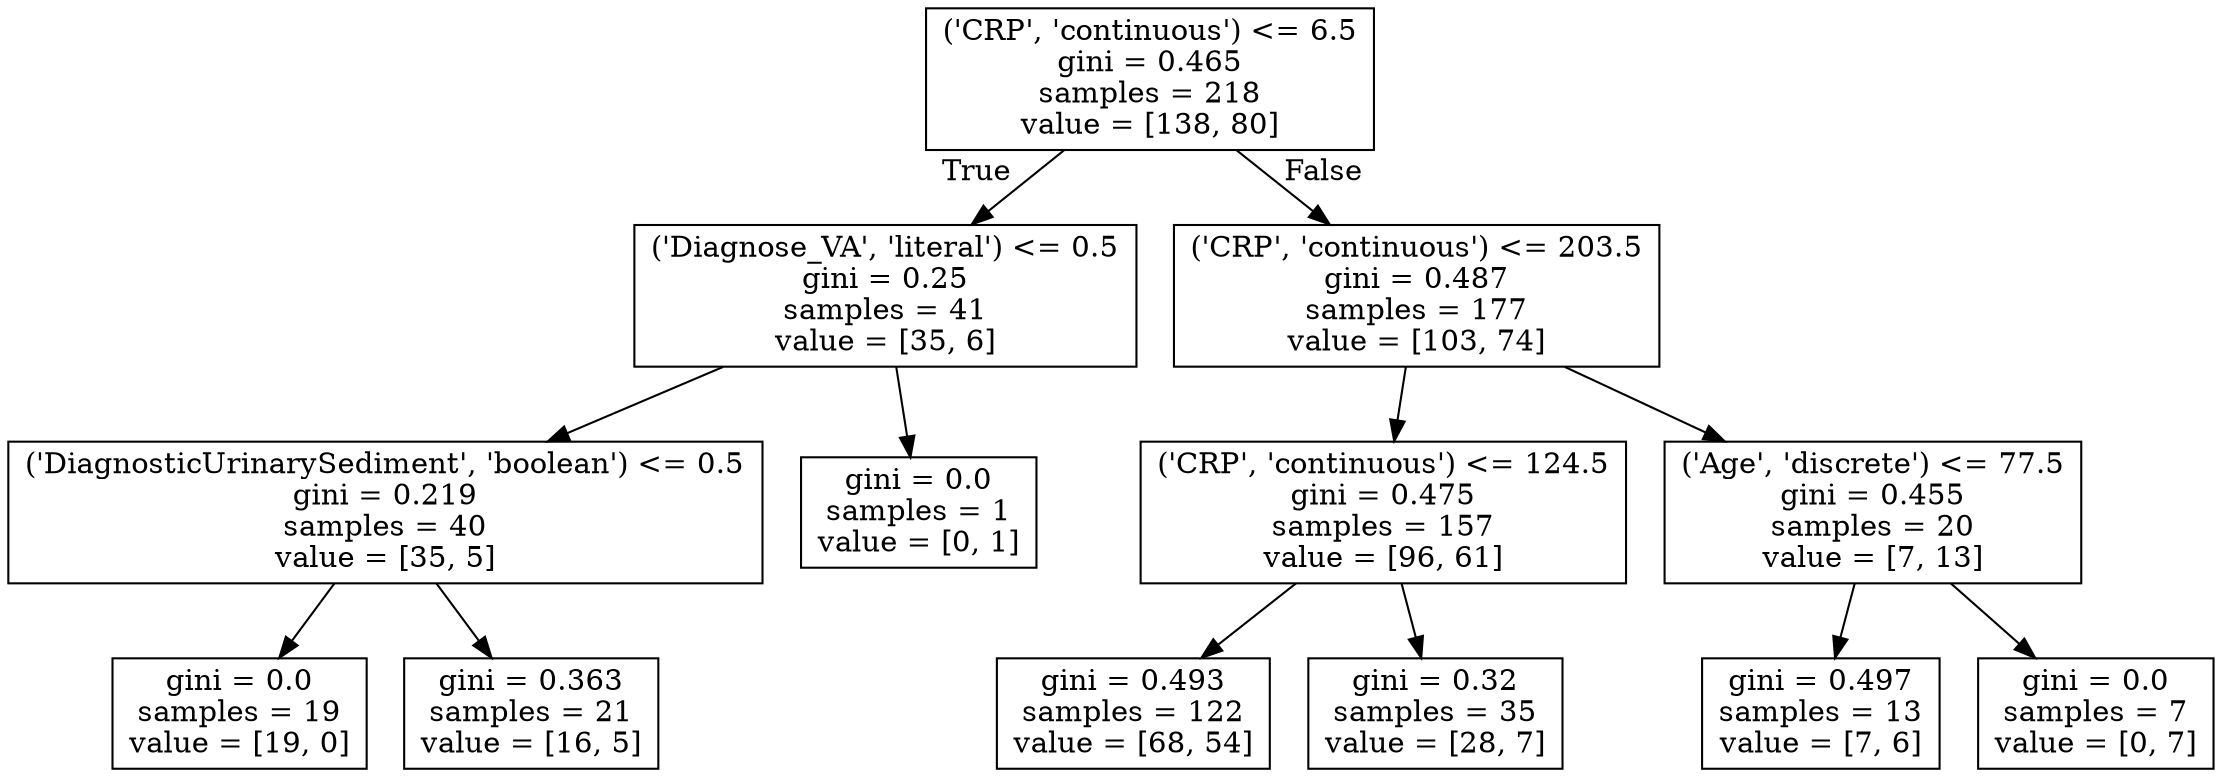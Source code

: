 digraph Tree {
node [shape=box] ;
0 [label="('CRP', 'continuous') <= 6.5\ngini = 0.465\nsamples = 218\nvalue = [138, 80]"] ;
1 [label="('Diagnose_VA', 'literal') <= 0.5\ngini = 0.25\nsamples = 41\nvalue = [35, 6]"] ;
0 -> 1 [labeldistance=2.5, labelangle=45, headlabel="True"] ;
2 [label="('DiagnosticUrinarySediment', 'boolean') <= 0.5\ngini = 0.219\nsamples = 40\nvalue = [35, 5]"] ;
1 -> 2 ;
3 [label="gini = 0.0\nsamples = 19\nvalue = [19, 0]"] ;
2 -> 3 ;
4 [label="gini = 0.363\nsamples = 21\nvalue = [16, 5]"] ;
2 -> 4 ;
5 [label="gini = 0.0\nsamples = 1\nvalue = [0, 1]"] ;
1 -> 5 ;
6 [label="('CRP', 'continuous') <= 203.5\ngini = 0.487\nsamples = 177\nvalue = [103, 74]"] ;
0 -> 6 [labeldistance=2.5, labelangle=-45, headlabel="False"] ;
7 [label="('CRP', 'continuous') <= 124.5\ngini = 0.475\nsamples = 157\nvalue = [96, 61]"] ;
6 -> 7 ;
8 [label="gini = 0.493\nsamples = 122\nvalue = [68, 54]"] ;
7 -> 8 ;
9 [label="gini = 0.32\nsamples = 35\nvalue = [28, 7]"] ;
7 -> 9 ;
10 [label="('Age', 'discrete') <= 77.5\ngini = 0.455\nsamples = 20\nvalue = [7, 13]"] ;
6 -> 10 ;
11 [label="gini = 0.497\nsamples = 13\nvalue = [7, 6]"] ;
10 -> 11 ;
12 [label="gini = 0.0\nsamples = 7\nvalue = [0, 7]"] ;
10 -> 12 ;
}